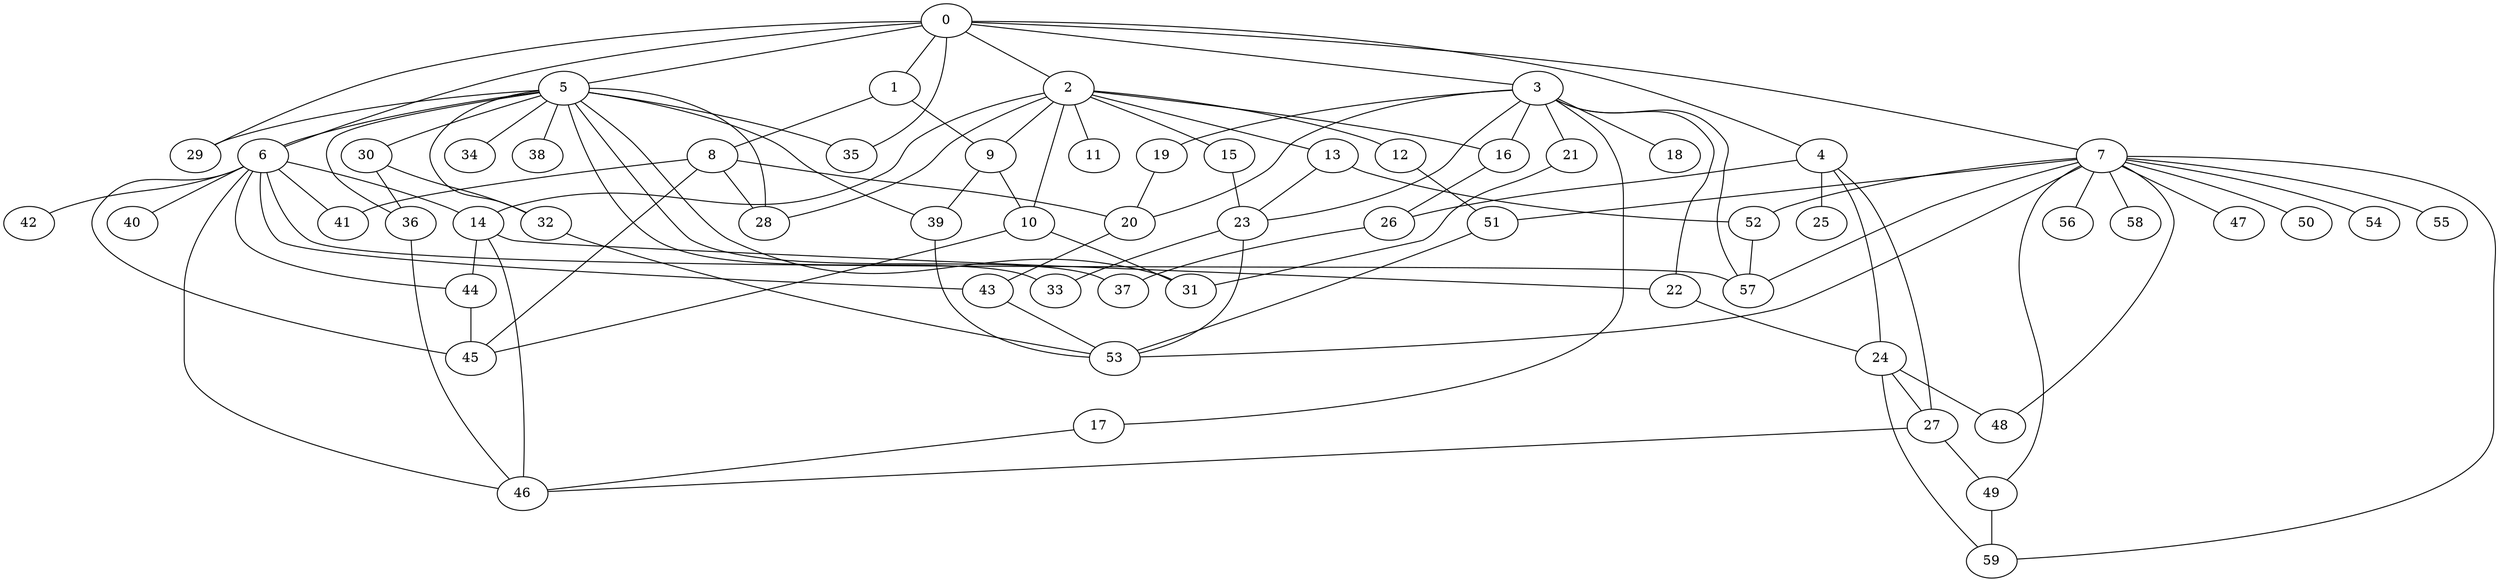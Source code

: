 
graph graphname {
    0 -- 1
0 -- 2
0 -- 3
0 -- 4
0 -- 5
0 -- 6
0 -- 7
0 -- 29
0 -- 35
1 -- 8
1 -- 9
2 -- 9
2 -- 10
2 -- 11
2 -- 12
2 -- 13
2 -- 14
2 -- 15
2 -- 16
2 -- 28
3 -- 16
3 -- 17
3 -- 18
3 -- 19
3 -- 20
3 -- 21
3 -- 22
3 -- 23
3 -- 57
4 -- 24
4 -- 26
4 -- 27
4 -- 25
5 -- 32
5 -- 34
5 -- 35
5 -- 36
5 -- 37
5 -- 38
5 -- 33
5 -- 39
5 -- 28
5 -- 29
5 -- 30
5 -- 31
5 -- 6
6 -- 40
6 -- 41
6 -- 42
6 -- 43
6 -- 44
6 -- 45
6 -- 46
6 -- 57
6 -- 14
7 -- 47
7 -- 48
7 -- 49
7 -- 50
7 -- 51
7 -- 52
7 -- 53
7 -- 54
7 -- 55
7 -- 56
7 -- 57
7 -- 58
7 -- 59
8 -- 28
8 -- 45
8 -- 20
8 -- 41
9 -- 10
9 -- 39
10 -- 31
10 -- 45
12 -- 51
13 -- 23
13 -- 52
14 -- 46
14 -- 22
14 -- 44
15 -- 23
16 -- 26
17 -- 46
19 -- 20
20 -- 43
21 -- 31
22 -- 24
23 -- 53
23 -- 33
24 -- 59
24 -- 27
24 -- 48
26 -- 37
27 -- 46
27 -- 49
30 -- 32
30 -- 36
32 -- 53
36 -- 46
39 -- 53
43 -- 53
44 -- 45
49 -- 59
51 -- 53
52 -- 57

}
